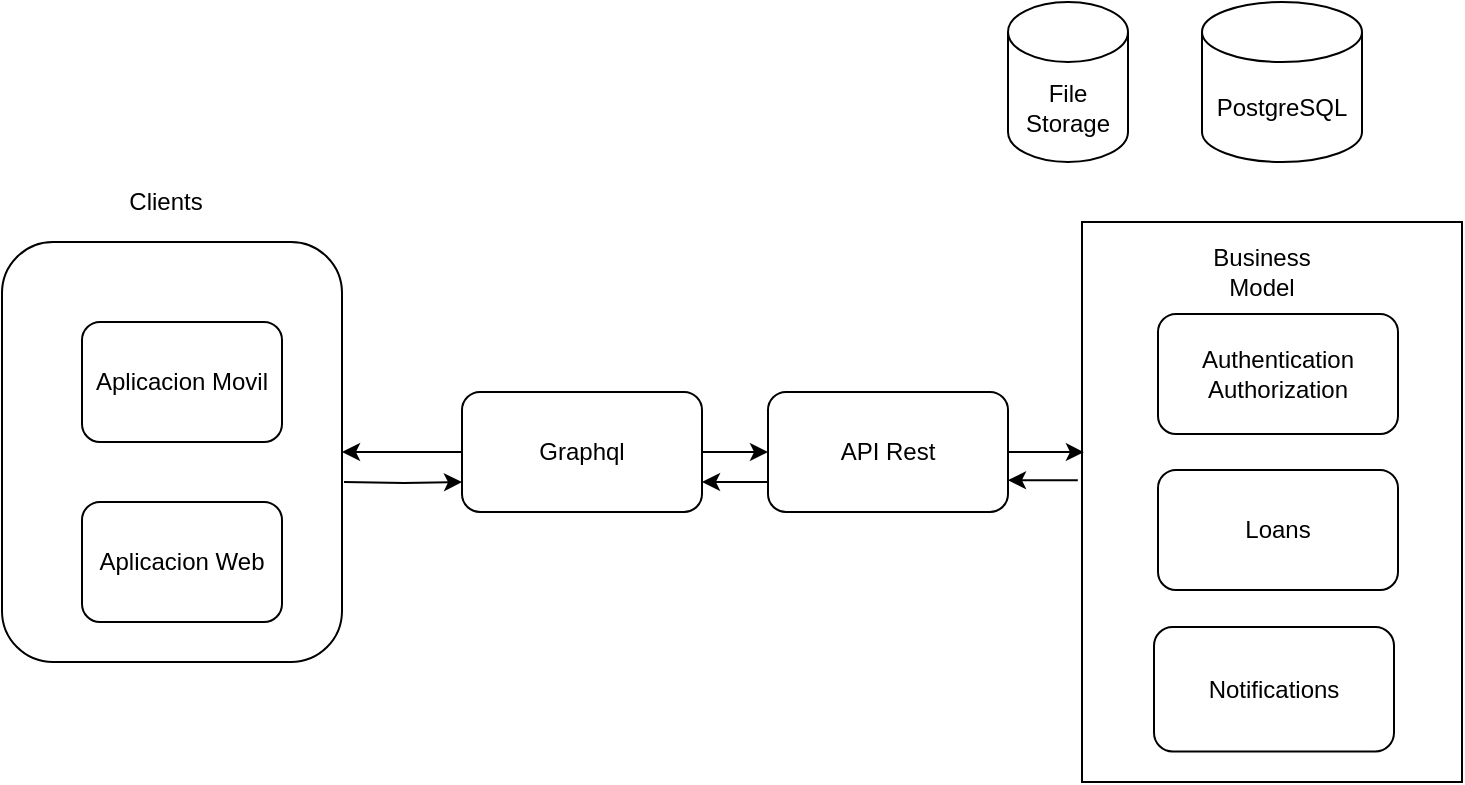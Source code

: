 <mxfile>
    <diagram id="DMme2v7gYB4ohpRyXTiM" name="Page-1">
        <mxGraphModel dx="551" dy="410" grid="1" gridSize="10" guides="1" tooltips="1" connect="1" arrows="1" fold="1" page="1" pageScale="1" pageWidth="850" pageHeight="1100" math="0" shadow="0">
            <root>
                <mxCell id="0"/>
                <mxCell id="1" parent="0"/>
                <mxCell id="15" value="" style="group" vertex="1" connectable="0" parent="1">
                    <mxGeometry x="570" y="130" width="190" height="280" as="geometry"/>
                </mxCell>
                <mxCell id="12" value="" style="rounded=0;whiteSpace=wrap;html=1;" vertex="1" parent="15">
                    <mxGeometry width="190" height="280" as="geometry"/>
                </mxCell>
                <mxCell id="13" value="Business Model" style="text;html=1;strokeColor=none;fillColor=none;align=center;verticalAlign=middle;whiteSpace=wrap;rounded=0;" vertex="1" parent="15">
                    <mxGeometry x="70" y="12.727" width="40" height="25.455" as="geometry"/>
                </mxCell>
                <mxCell id="16" value="Notifications" style="rounded=1;whiteSpace=wrap;html=1;" vertex="1" parent="15">
                    <mxGeometry x="36" y="202.481" width="120" height="62.222" as="geometry"/>
                </mxCell>
                <mxCell id="23" style="edgeStyle=orthogonalEdgeStyle;rounded=0;orthogonalLoop=1;jettySize=auto;html=1;entryX=0;entryY=0.75;entryDx=0;entryDy=0;" edge="1" parent="1" target="7">
                    <mxGeometry relative="1" as="geometry">
                        <mxPoint x="201" y="260" as="sourcePoint"/>
                        <mxPoint x="270" y="260" as="targetPoint"/>
                    </mxGeometry>
                </mxCell>
                <mxCell id="5" value="" style="rounded=1;whiteSpace=wrap;html=1;" vertex="1" parent="1">
                    <mxGeometry x="30" y="140" width="170" height="210" as="geometry"/>
                </mxCell>
                <mxCell id="2" value="File Storage" style="shape=cylinder3;whiteSpace=wrap;html=1;boundedLbl=1;backgroundOutline=1;size=15;" vertex="1" parent="1">
                    <mxGeometry x="533" y="20" width="60" height="80" as="geometry"/>
                </mxCell>
                <mxCell id="3" value="Aplicacion Movil" style="rounded=1;whiteSpace=wrap;html=1;" vertex="1" parent="1">
                    <mxGeometry x="70" y="180" width="100" height="60" as="geometry"/>
                </mxCell>
                <mxCell id="4" value="Aplicacion Web" style="rounded=1;whiteSpace=wrap;html=1;" vertex="1" parent="1">
                    <mxGeometry x="70" y="270" width="100" height="60" as="geometry"/>
                </mxCell>
                <mxCell id="6" value="Clients" style="text;html=1;strokeColor=none;fillColor=none;align=center;verticalAlign=middle;whiteSpace=wrap;rounded=0;" vertex="1" parent="1">
                    <mxGeometry x="92" y="110" width="40" height="20" as="geometry"/>
                </mxCell>
                <mxCell id="21" style="edgeStyle=orthogonalEdgeStyle;rounded=0;orthogonalLoop=1;jettySize=auto;html=1;entryX=1;entryY=0.5;entryDx=0;entryDy=0;" edge="1" parent="1" source="7" target="5">
                    <mxGeometry relative="1" as="geometry"/>
                </mxCell>
                <mxCell id="24" style="edgeStyle=orthogonalEdgeStyle;rounded=0;orthogonalLoop=1;jettySize=auto;html=1;entryX=0;entryY=0.5;entryDx=0;entryDy=0;" edge="1" parent="1" source="7" target="8">
                    <mxGeometry relative="1" as="geometry"/>
                </mxCell>
                <mxCell id="7" value="Graphql" style="rounded=1;whiteSpace=wrap;html=1;" vertex="1" parent="1">
                    <mxGeometry x="260" y="215" width="120" height="60" as="geometry"/>
                </mxCell>
                <mxCell id="25" style="edgeStyle=orthogonalEdgeStyle;rounded=0;orthogonalLoop=1;jettySize=auto;html=1;entryX=1;entryY=0.75;entryDx=0;entryDy=0;exitX=0;exitY=0.75;exitDx=0;exitDy=0;" edge="1" parent="1" source="8" target="7">
                    <mxGeometry relative="1" as="geometry"/>
                </mxCell>
                <mxCell id="26" style="edgeStyle=orthogonalEdgeStyle;rounded=0;orthogonalLoop=1;jettySize=auto;html=1;entryX=0.005;entryY=0.411;entryDx=0;entryDy=0;entryPerimeter=0;" edge="1" parent="1" source="8" target="12">
                    <mxGeometry relative="1" as="geometry"/>
                </mxCell>
                <mxCell id="8" value="API Rest" style="rounded=1;whiteSpace=wrap;html=1;" vertex="1" parent="1">
                    <mxGeometry x="413" y="215" width="120" height="60" as="geometry"/>
                </mxCell>
                <mxCell id="9" value="Authentication Authorization" style="rounded=1;whiteSpace=wrap;html=1;" vertex="1" parent="1">
                    <mxGeometry x="608" y="176" width="120" height="60" as="geometry"/>
                </mxCell>
                <mxCell id="10" value="Loans" style="rounded=1;whiteSpace=wrap;html=1;" vertex="1" parent="1">
                    <mxGeometry x="608" y="254" width="120" height="60" as="geometry"/>
                </mxCell>
                <mxCell id="11" value="PostgreSQL" style="shape=cylinder3;whiteSpace=wrap;html=1;boundedLbl=1;backgroundOutline=1;size=15;" vertex="1" parent="1">
                    <mxGeometry x="630" y="20" width="80" height="80" as="geometry"/>
                </mxCell>
                <mxCell id="27" style="edgeStyle=orthogonalEdgeStyle;rounded=0;orthogonalLoop=1;jettySize=auto;html=1;entryX=1;entryY=0.75;entryDx=0;entryDy=0;exitX=-0.011;exitY=0.461;exitDx=0;exitDy=0;exitPerimeter=0;" edge="1" parent="1" source="12" target="8">
                    <mxGeometry relative="1" as="geometry"/>
                </mxCell>
            </root>
        </mxGraphModel>
    </diagram>
</mxfile>